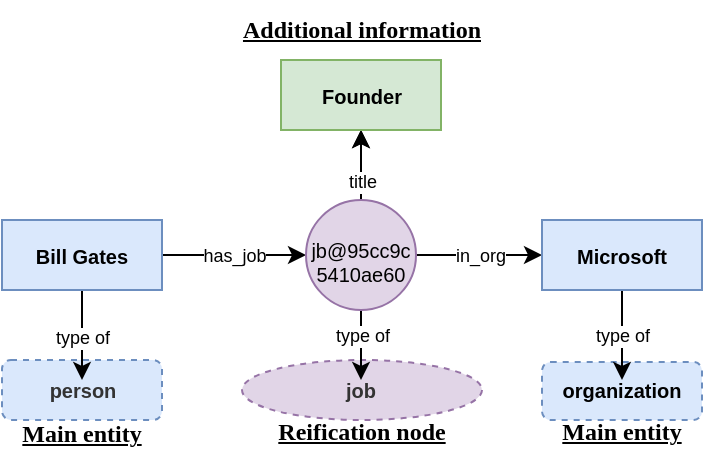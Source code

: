 <mxfile version="20.6.0" type="github">
  <diagram id="nNupsj4jywxEakiYjryM" name="Page-1">
    <mxGraphModel dx="526" dy="340" grid="1" gridSize="10" guides="1" tooltips="1" connect="1" arrows="1" fold="1" page="1" pageScale="1" pageWidth="850" pageHeight="1100" math="0" shadow="0">
      <root>
        <mxCell id="0" />
        <mxCell id="1" parent="0" />
        <mxCell id="rI7ubW_WCFxjsGXaK_Uv-8" value="" style="rounded=1;whiteSpace=wrap;html=1;dashed=1;fillColor=#dae8fc;strokeColor=#6c8ebf;" vertex="1" parent="1">
          <mxGeometry x="300" y="191" width="80" height="29" as="geometry" />
        </mxCell>
        <mxCell id="rI7ubW_WCFxjsGXaK_Uv-5" value="" style="ellipse;whiteSpace=wrap;html=1;dashed=1;fontFamily=Times New Roman;fillColor=#e1d5e7;strokeColor=#9673a6;" vertex="1" parent="1">
          <mxGeometry x="150" y="190" width="120" height="30" as="geometry" />
        </mxCell>
        <mxCell id="rI7ubW_WCFxjsGXaK_Uv-2" value="" style="rounded=1;whiteSpace=wrap;html=1;dashed=1;fillColor=#dae8fc;strokeColor=#6c8ebf;" vertex="1" parent="1">
          <mxGeometry x="30" y="190" width="80" height="30" as="geometry" />
        </mxCell>
        <mxCell id="jz-TBpXuQfXwvzFLT4BO-8" value="&lt;font style=&quot;font-size: 9px;&quot;&gt;has_job&lt;/font&gt;" style="edgeStyle=orthogonalEdgeStyle;rounded=0;orthogonalLoop=1;jettySize=auto;html=1;exitX=1;exitY=0.5;exitDx=0;exitDy=0;fontSize=6;" parent="1" source="jz-TBpXuQfXwvzFLT4BO-1" target="jz-TBpXuQfXwvzFLT4BO-7" edge="1">
          <mxGeometry relative="1" as="geometry" />
        </mxCell>
        <mxCell id="jz-TBpXuQfXwvzFLT4BO-20" style="edgeStyle=orthogonalEdgeStyle;rounded=0;orthogonalLoop=1;jettySize=auto;html=1;exitX=0.5;exitY=1;exitDx=0;exitDy=0;entryX=0.5;entryY=0;entryDx=0;entryDy=0;fontSize=9;" parent="1" source="jz-TBpXuQfXwvzFLT4BO-1" target="jz-TBpXuQfXwvzFLT4BO-17" edge="1">
          <mxGeometry relative="1" as="geometry" />
        </mxCell>
        <mxCell id="jz-TBpXuQfXwvzFLT4BO-21" value="type of" style="edgeLabel;html=1;align=center;verticalAlign=middle;resizable=0;points=[];fontSize=9;" parent="jz-TBpXuQfXwvzFLT4BO-20" vertex="1" connectable="0">
          <mxGeometry x="-0.211" relative="1" as="geometry">
            <mxPoint y="6" as="offset" />
          </mxGeometry>
        </mxCell>
        <mxCell id="jz-TBpXuQfXwvzFLT4BO-1" value="&lt;font style=&quot;font-size: 10px;&quot;&gt;&lt;b style=&quot;&quot;&gt;Bill Gates&lt;/b&gt;&lt;/font&gt;" style="rounded=0;whiteSpace=wrap;html=1;fillColor=#dae8fc;strokeColor=#6c8ebf;" parent="1" vertex="1">
          <mxGeometry x="30" y="120" width="80" height="35" as="geometry" />
        </mxCell>
        <mxCell id="jz-TBpXuQfXwvzFLT4BO-13" value="in_org" style="edgeStyle=orthogonalEdgeStyle;rounded=0;orthogonalLoop=1;jettySize=auto;html=1;exitX=1;exitY=0.5;exitDx=0;exitDy=0;entryX=0;entryY=0.5;entryDx=0;entryDy=0;fontSize=9;" parent="1" source="jz-TBpXuQfXwvzFLT4BO-7" target="jz-TBpXuQfXwvzFLT4BO-9" edge="1">
          <mxGeometry relative="1" as="geometry" />
        </mxCell>
        <mxCell id="jz-TBpXuQfXwvzFLT4BO-14" style="edgeStyle=orthogonalEdgeStyle;rounded=0;orthogonalLoop=1;jettySize=auto;html=1;exitX=0.5;exitY=0;exitDx=0;exitDy=0;entryX=0.5;entryY=1;entryDx=0;entryDy=0;fontSize=9;" parent="1" source="jz-TBpXuQfXwvzFLT4BO-7" target="jz-TBpXuQfXwvzFLT4BO-11" edge="1">
          <mxGeometry relative="1" as="geometry" />
        </mxCell>
        <mxCell id="jz-TBpXuQfXwvzFLT4BO-15" value="title" style="edgeStyle=orthogonalEdgeStyle;rounded=0;orthogonalLoop=1;jettySize=auto;html=1;fontSize=9;" parent="1" source="jz-TBpXuQfXwvzFLT4BO-7" target="jz-TBpXuQfXwvzFLT4BO-11" edge="1">
          <mxGeometry x="-0.6" relative="1" as="geometry">
            <mxPoint as="offset" />
          </mxGeometry>
        </mxCell>
        <mxCell id="jz-TBpXuQfXwvzFLT4BO-24" style="edgeStyle=orthogonalEdgeStyle;rounded=0;orthogonalLoop=1;jettySize=auto;html=1;exitX=0.5;exitY=1;exitDx=0;exitDy=0;entryX=0.5;entryY=0;entryDx=0;entryDy=0;fontSize=9;" parent="1" source="jz-TBpXuQfXwvzFLT4BO-7" target="jz-TBpXuQfXwvzFLT4BO-22" edge="1">
          <mxGeometry relative="1" as="geometry" />
        </mxCell>
        <mxCell id="jz-TBpXuQfXwvzFLT4BO-26" value="type of" style="edgeLabel;html=1;align=center;verticalAlign=middle;resizable=0;points=[];fontSize=9;" parent="jz-TBpXuQfXwvzFLT4BO-24" vertex="1" connectable="0">
          <mxGeometry x="-0.253" relative="1" as="geometry">
            <mxPoint as="offset" />
          </mxGeometry>
        </mxCell>
        <mxCell id="jz-TBpXuQfXwvzFLT4BO-7" value="&lt;br&gt;&lt;table width=&quot;69&quot; cellspacing=&quot;0&quot; cellpadding=&quot;0&quot; border=&quot;0&quot;&gt;&lt;tbody&gt;&lt;tr style=&quot;height: 14pt;&quot; height=&quot;19&quot;&gt;&lt;td style=&quot;height: 14pt; width: 52pt;&quot; width=&quot;69&quot; height=&quot;19&quot;&gt;&lt;div style=&quot;&quot;&gt;&lt;span style=&quot;font-size: 10px; background-color: initial;&quot;&gt;jb@95cc&lt;/span&gt;&lt;span style=&quot;background-color: initial; font-size: 10px;&quot;&gt;9c&lt;/span&gt;&lt;/div&gt;&lt;div style=&quot;&quot;&gt;&lt;span style=&quot;background-color: initial; font-size: 10px;&quot;&gt;5410&lt;/span&gt;&lt;span style=&quot;background-color: initial; font-size: 10px;&quot;&gt;ae60&lt;/span&gt;&lt;/div&gt;&lt;/td&gt;&lt;/tr&gt;&lt;/tbody&gt;&lt;/table&gt;" style="ellipse;whiteSpace=wrap;html=1;aspect=fixed;fontSize=6;strokeColor=#9673a6;fillColor=#e1d5e7;" parent="1" vertex="1">
          <mxGeometry x="182" y="110" width="55" height="55" as="geometry" />
        </mxCell>
        <mxCell id="jz-TBpXuQfXwvzFLT4BO-25" value="type of" style="edgeStyle=orthogonalEdgeStyle;rounded=0;orthogonalLoop=1;jettySize=auto;html=1;exitX=0.5;exitY=1;exitDx=0;exitDy=0;entryX=0.5;entryY=0;entryDx=0;entryDy=0;fontSize=9;" parent="1" source="jz-TBpXuQfXwvzFLT4BO-9" target="jz-TBpXuQfXwvzFLT4BO-23" edge="1">
          <mxGeometry relative="1" as="geometry" />
        </mxCell>
        <mxCell id="jz-TBpXuQfXwvzFLT4BO-9" value="&lt;font style=&quot;font-size: 10px;&quot;&gt;&lt;b&gt;Microsoft&lt;/b&gt;&lt;/font&gt;" style="rounded=0;whiteSpace=wrap;html=1;fillColor=#dae8fc;strokeColor=#6c8ebf;" parent="1" vertex="1">
          <mxGeometry x="300" y="120" width="80" height="35" as="geometry" />
        </mxCell>
        <mxCell id="jz-TBpXuQfXwvzFLT4BO-11" value="&lt;font style=&quot;font-size: 10px;&quot;&gt;&lt;b&gt;Founder&lt;/b&gt;&lt;/font&gt;" style="rounded=0;whiteSpace=wrap;html=1;fillColor=#d5e8d4;strokeColor=#82b366;" parent="1" vertex="1">
          <mxGeometry x="169.5" y="40" width="80" height="35" as="geometry" />
        </mxCell>
        <mxCell id="jz-TBpXuQfXwvzFLT4BO-17" value="&lt;font style=&quot;font-size: 10px;&quot;&gt;&lt;b&gt;person&lt;/b&gt;&lt;/font&gt;" style="text;html=1;strokeColor=none;fillColor=none;align=center;verticalAlign=middle;whiteSpace=wrap;rounded=0;fontSize=9;fontColor=#333333;" parent="1" vertex="1">
          <mxGeometry x="53.5" y="200" width="33" height="10" as="geometry" />
        </mxCell>
        <mxCell id="jz-TBpXuQfXwvzFLT4BO-22" value="&lt;font style=&quot;font-size: 10px;&quot;&gt;&lt;b&gt;job&lt;/b&gt;&lt;/font&gt;" style="text;html=1;strokeColor=none;fillColor=none;align=center;verticalAlign=middle;whiteSpace=wrap;rounded=0;fontSize=9;fontColor=#333333;" parent="1" vertex="1">
          <mxGeometry x="193" y="200" width="33" height="10" as="geometry" />
        </mxCell>
        <mxCell id="jz-TBpXuQfXwvzFLT4BO-23" value="&lt;font style=&quot;font-size: 10px;&quot;&gt;&lt;b&gt;organization&lt;/b&gt;&lt;/font&gt;" style="text;html=1;strokeColor=none;fillColor=none;align=center;verticalAlign=middle;whiteSpace=wrap;rounded=0;fontSize=9;" parent="1" vertex="1">
          <mxGeometry x="310" y="200" width="60" height="10" as="geometry" />
        </mxCell>
        <mxCell id="rI7ubW_WCFxjsGXaK_Uv-3" value="&lt;font face=&quot;Times New Roman&quot;&gt;&lt;b&gt;&lt;u&gt;Main entity&lt;/u&gt;&lt;/b&gt;&lt;/font&gt;" style="text;html=1;strokeColor=none;fillColor=none;align=center;verticalAlign=middle;whiteSpace=wrap;rounded=0;dashed=1;" vertex="1" parent="1">
          <mxGeometry x="30" y="212" width="80" height="30" as="geometry" />
        </mxCell>
        <mxCell id="rI7ubW_WCFxjsGXaK_Uv-6" value="&lt;b&gt;&lt;u&gt;Reification node&lt;/u&gt;&lt;/b&gt;" style="text;html=1;strokeColor=none;fillColor=none;align=center;verticalAlign=middle;whiteSpace=wrap;rounded=0;dashed=1;fontFamily=Times New Roman;" vertex="1" parent="1">
          <mxGeometry x="160" y="211" width="100" height="30" as="geometry" />
        </mxCell>
        <mxCell id="rI7ubW_WCFxjsGXaK_Uv-9" value="&lt;font face=&quot;Times New Roman&quot;&gt;&lt;b&gt;&lt;u&gt;Main entity&lt;/u&gt;&lt;/b&gt;&lt;/font&gt;" style="text;html=1;strokeColor=none;fillColor=none;align=center;verticalAlign=middle;whiteSpace=wrap;rounded=0;dashed=1;" vertex="1" parent="1">
          <mxGeometry x="300" y="211" width="80" height="30" as="geometry" />
        </mxCell>
        <mxCell id="rI7ubW_WCFxjsGXaK_Uv-10" value="&lt;b&gt;&lt;u&gt;Additional information&lt;/u&gt;&lt;/b&gt;" style="text;html=1;strokeColor=none;fillColor=none;align=center;verticalAlign=middle;whiteSpace=wrap;rounded=0;dashed=1;fontFamily=Times New Roman;" vertex="1" parent="1">
          <mxGeometry x="140" y="10" width="140" height="30" as="geometry" />
        </mxCell>
      </root>
    </mxGraphModel>
  </diagram>
</mxfile>
